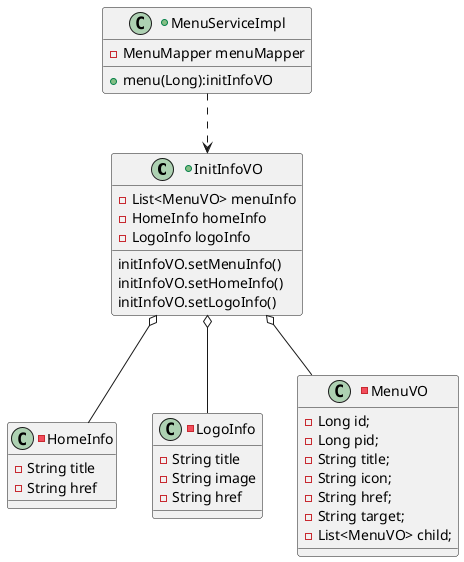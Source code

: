 @startuml
'https://plantuml.com/class-diagram
/'泛化：Father <|-- Son
实现List <|.. AbstractList
依赖Human ..> Cigarette
关联Human --> Water
聚合Company o-- Human
组合Human *-- Brain
public	+
package private	～
protected	#
private	-'/

InitInfoVO o-- HomeInfo
InitInfoVO o-- LogoInfo
InitInfoVO o-- MenuVO
MenuServiceImpl ..> InitInfoVO

+class MenuServiceImpl{
    -MenuMapper menuMapper
    +menu(Long):initInfoVO
}

+class InitInfoVO {
    -List<MenuVO> menuInfo
    -HomeInfo homeInfo
    -LogoInfo logoInfo
    initInfoVO.setMenuInfo()
    initInfoVO.setHomeInfo()
    initInfoVO.setLogoInfo()
}
-class HomeInfo {
    -String title
    -String href
}

-class LogoInfo {
    -String title
    -String image
    -String href
}

-class MenuVO{
    -Long id;
    -Long pid;
    -String title;
    -String icon;
    -String href;
    -String target;
    -List<MenuVO> child;
}


@enduml
